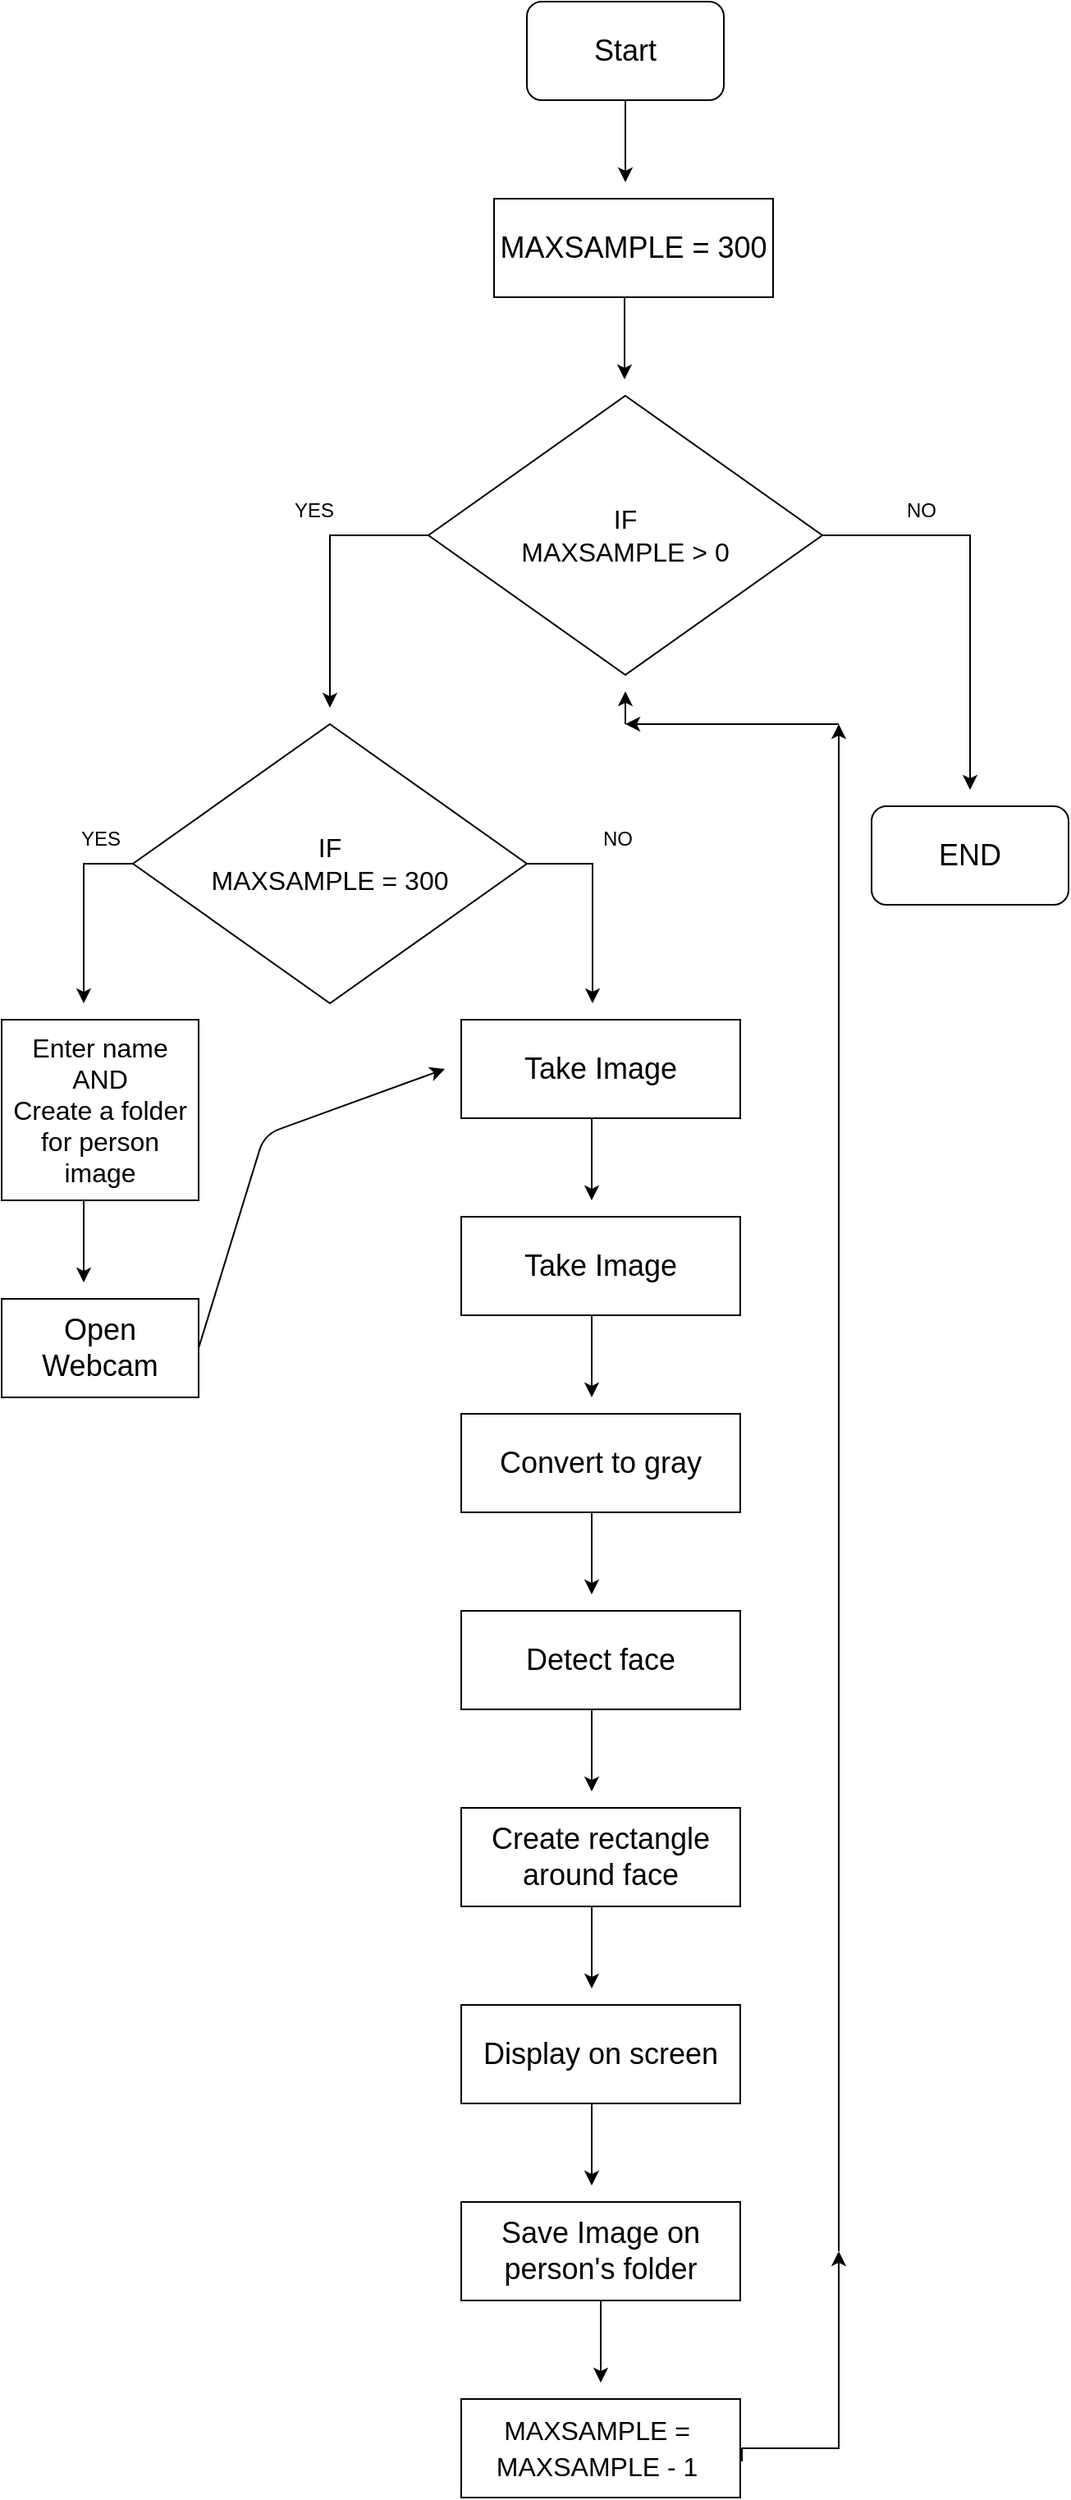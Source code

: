 <mxfile version="13.6.3" type="github">
  <diagram id="umDb_-zciCzAvkwwaGba" name="Page-1">
    <mxGraphModel dx="809" dy="508" grid="1" gridSize="10" guides="1" tooltips="1" connect="1" arrows="1" fold="1" page="1" pageScale="1" pageWidth="850" pageHeight="1100" math="0" shadow="0">
      <root>
        <mxCell id="0" />
        <mxCell id="1" parent="0" />
        <mxCell id="-TP9oQ7jm48y1_SzsRdm-7" style="edgeStyle=orthogonalEdgeStyle;rounded=0;orthogonalLoop=1;jettySize=auto;html=1;" parent="1" source="-TP9oQ7jm48y1_SzsRdm-1" edge="1">
          <mxGeometry relative="1" as="geometry">
            <mxPoint x="390" y="240" as="targetPoint" />
          </mxGeometry>
        </mxCell>
        <mxCell id="-TP9oQ7jm48y1_SzsRdm-1" value="&lt;font style=&quot;font-size: 18px&quot;&gt;Start&lt;br&gt;&lt;/font&gt;" style="rounded=1;whiteSpace=wrap;html=1;" parent="1" vertex="1">
          <mxGeometry x="330" y="130" width="120" height="60" as="geometry" />
        </mxCell>
        <mxCell id="-TP9oQ7jm48y1_SzsRdm-4" value="&lt;font style=&quot;font-size: 18px&quot;&gt;MAXSAMPLE = 300&lt;/font&gt;" style="rounded=0;whiteSpace=wrap;html=1;" parent="1" vertex="1">
          <mxGeometry x="310" y="250" width="170" height="60" as="geometry" />
        </mxCell>
        <mxCell id="-TP9oQ7jm48y1_SzsRdm-12" style="edgeStyle=orthogonalEdgeStyle;rounded=0;orthogonalLoop=1;jettySize=auto;html=1;" parent="1" edge="1">
          <mxGeometry relative="1" as="geometry">
            <mxPoint x="389.5" y="360" as="targetPoint" />
            <mxPoint x="389.5" y="310" as="sourcePoint" />
          </mxGeometry>
        </mxCell>
        <mxCell id="-TP9oQ7jm48y1_SzsRdm-15" style="edgeStyle=orthogonalEdgeStyle;rounded=0;orthogonalLoop=1;jettySize=auto;html=1;exitX=0;exitY=0.5;exitDx=0;exitDy=0;" parent="1" source="-TP9oQ7jm48y1_SzsRdm-13" edge="1">
          <mxGeometry relative="1" as="geometry">
            <mxPoint x="210" y="560" as="targetPoint" />
            <Array as="points">
              <mxPoint x="210" y="455" />
              <mxPoint x="210" y="560" />
            </Array>
          </mxGeometry>
        </mxCell>
        <mxCell id="-TP9oQ7jm48y1_SzsRdm-13" value="&lt;font size=&quot;3&quot;&gt;IF &lt;br&gt;MAXSAMPLE &amp;gt; 0&lt;/font&gt;" style="rhombus;whiteSpace=wrap;html=1;" parent="1" vertex="1">
          <mxGeometry x="270" y="370" width="240" height="170" as="geometry" />
        </mxCell>
        <mxCell id="-TP9oQ7jm48y1_SzsRdm-16" style="edgeStyle=orthogonalEdgeStyle;rounded=0;orthogonalLoop=1;jettySize=auto;html=1;" parent="1" source="-TP9oQ7jm48y1_SzsRdm-13" edge="1">
          <mxGeometry relative="1" as="geometry">
            <mxPoint x="600" y="610" as="targetPoint" />
            <mxPoint x="730" y="490" as="sourcePoint" />
            <Array as="points">
              <mxPoint x="600" y="455" />
              <mxPoint x="600" y="560" />
            </Array>
          </mxGeometry>
        </mxCell>
        <mxCell id="-TP9oQ7jm48y1_SzsRdm-17" value="YES" style="text;html=1;align=center;verticalAlign=middle;resizable=0;points=[];autosize=1;" parent="1" vertex="1">
          <mxGeometry x="180" y="430" width="40" height="20" as="geometry" />
        </mxCell>
        <mxCell id="-TP9oQ7jm48y1_SzsRdm-18" value="NO" style="text;html=1;align=center;verticalAlign=middle;resizable=0;points=[];autosize=1;" parent="1" vertex="1">
          <mxGeometry x="555" y="430" width="30" height="20" as="geometry" />
        </mxCell>
        <mxCell id="-TP9oQ7jm48y1_SzsRdm-20" style="edgeStyle=orthogonalEdgeStyle;rounded=0;orthogonalLoop=1;jettySize=auto;html=1;exitX=0;exitY=0.5;exitDx=0;exitDy=0;" parent="1" source="-TP9oQ7jm48y1_SzsRdm-23" edge="1">
          <mxGeometry relative="1" as="geometry">
            <mxPoint x="60" y="740" as="targetPoint" />
            <mxPoint x="80" y="640" as="sourcePoint" />
            <Array as="points">
              <mxPoint x="60" y="655" />
            </Array>
          </mxGeometry>
        </mxCell>
        <mxCell id="-TP9oQ7jm48y1_SzsRdm-21" style="edgeStyle=orthogonalEdgeStyle;rounded=0;orthogonalLoop=1;jettySize=auto;html=1;exitX=1;exitY=0.5;exitDx=0;exitDy=0;" parent="1" source="-TP9oQ7jm48y1_SzsRdm-23" edge="1">
          <mxGeometry relative="1" as="geometry">
            <mxPoint x="370" y="740" as="targetPoint" />
            <mxPoint x="330" y="660" as="sourcePoint" />
            <Array as="points">
              <mxPoint x="370" y="655" />
              <mxPoint x="370" y="740" />
            </Array>
          </mxGeometry>
        </mxCell>
        <mxCell id="-TP9oQ7jm48y1_SzsRdm-23" value="&lt;font size=&quot;3&quot;&gt;IF &lt;br&gt;MAXSAMPLE = 300&lt;/font&gt;" style="rhombus;whiteSpace=wrap;html=1;" parent="1" vertex="1">
          <mxGeometry x="90" y="570" width="240" height="170" as="geometry" />
        </mxCell>
        <mxCell id="-TP9oQ7jm48y1_SzsRdm-24" value="&lt;font size=&quot;3&quot;&gt;Enter name&lt;br&gt;AND&lt;br&gt;Create a folder for person image&lt;br&gt;&lt;/font&gt;" style="rounded=0;whiteSpace=wrap;html=1;" parent="1" vertex="1">
          <mxGeometry x="10" y="750" width="120" height="110" as="geometry" />
        </mxCell>
        <mxCell id="-TP9oQ7jm48y1_SzsRdm-26" value="NO" style="text;html=1;align=center;verticalAlign=middle;resizable=0;points=[];autosize=1;" parent="1" vertex="1">
          <mxGeometry x="370" y="630" width="30" height="20" as="geometry" />
        </mxCell>
        <mxCell id="-TP9oQ7jm48y1_SzsRdm-27" value="YES" style="text;html=1;align=center;verticalAlign=middle;resizable=0;points=[];autosize=1;" parent="1" vertex="1">
          <mxGeometry x="50" y="630" width="40" height="20" as="geometry" />
        </mxCell>
        <mxCell id="-TP9oQ7jm48y1_SzsRdm-32" value="&lt;span style=&quot;font-size: 18px&quot;&gt;Open Webcam&lt;/span&gt;" style="rounded=0;whiteSpace=wrap;html=1;" parent="1" vertex="1">
          <mxGeometry x="10" y="920" width="120" height="60" as="geometry" />
        </mxCell>
        <mxCell id="-TP9oQ7jm48y1_SzsRdm-33" style="edgeStyle=orthogonalEdgeStyle;rounded=0;orthogonalLoop=1;jettySize=auto;html=1;" parent="1" edge="1">
          <mxGeometry relative="1" as="geometry">
            <mxPoint x="369.5" y="860" as="targetPoint" />
            <mxPoint x="369.5" y="810" as="sourcePoint" />
          </mxGeometry>
        </mxCell>
        <mxCell id="-TP9oQ7jm48y1_SzsRdm-34" value="&lt;font style=&quot;font-size: 18px&quot;&gt;Take Image&lt;/font&gt;" style="rounded=0;whiteSpace=wrap;html=1;" parent="1" vertex="1">
          <mxGeometry x="290" y="870" width="170" height="60" as="geometry" />
        </mxCell>
        <mxCell id="-TP9oQ7jm48y1_SzsRdm-35" style="edgeStyle=orthogonalEdgeStyle;rounded=0;orthogonalLoop=1;jettySize=auto;html=1;" parent="1" edge="1">
          <mxGeometry relative="1" as="geometry">
            <mxPoint x="369.5" y="980" as="targetPoint" />
            <mxPoint x="369.5" y="930" as="sourcePoint" />
          </mxGeometry>
        </mxCell>
        <mxCell id="-TP9oQ7jm48y1_SzsRdm-36" value="&lt;span style=&quot;font-size: 18px&quot;&gt;Convert to gray&lt;/span&gt;" style="rounded=0;whiteSpace=wrap;html=1;" parent="1" vertex="1">
          <mxGeometry x="290" y="990" width="170" height="60" as="geometry" />
        </mxCell>
        <mxCell id="-TP9oQ7jm48y1_SzsRdm-37" style="edgeStyle=orthogonalEdgeStyle;rounded=0;orthogonalLoop=1;jettySize=auto;html=1;" parent="1" edge="1">
          <mxGeometry relative="1" as="geometry">
            <mxPoint x="369.5" y="1100" as="targetPoint" />
            <mxPoint x="369.5" y="1050" as="sourcePoint" />
          </mxGeometry>
        </mxCell>
        <mxCell id="-TP9oQ7jm48y1_SzsRdm-38" value="&lt;font style=&quot;font-size: 18px&quot;&gt;Detect face&lt;br&gt;&lt;/font&gt;" style="rounded=0;whiteSpace=wrap;html=1;" parent="1" vertex="1">
          <mxGeometry x="290" y="1110" width="170" height="60" as="geometry" />
        </mxCell>
        <mxCell id="-TP9oQ7jm48y1_SzsRdm-39" style="edgeStyle=orthogonalEdgeStyle;rounded=0;orthogonalLoop=1;jettySize=auto;html=1;" parent="1" edge="1">
          <mxGeometry relative="1" as="geometry">
            <mxPoint x="369.5" y="1220" as="targetPoint" />
            <mxPoint x="369.5" y="1170" as="sourcePoint" />
          </mxGeometry>
        </mxCell>
        <mxCell id="-TP9oQ7jm48y1_SzsRdm-40" value="&lt;font style=&quot;font-size: 18px&quot;&gt;Create rectangle around face&lt;br&gt;&lt;/font&gt;" style="rounded=0;whiteSpace=wrap;html=1;" parent="1" vertex="1">
          <mxGeometry x="290" y="1230" width="170" height="60" as="geometry" />
        </mxCell>
        <mxCell id="-TP9oQ7jm48y1_SzsRdm-41" style="edgeStyle=orthogonalEdgeStyle;rounded=0;orthogonalLoop=1;jettySize=auto;html=1;" parent="1" edge="1">
          <mxGeometry relative="1" as="geometry">
            <mxPoint x="369.5" y="1340" as="targetPoint" />
            <mxPoint x="369.5" y="1290" as="sourcePoint" />
          </mxGeometry>
        </mxCell>
        <mxCell id="-TP9oQ7jm48y1_SzsRdm-42" value="&lt;font style=&quot;font-size: 18px&quot;&gt;Display on screen&lt;br&gt;&lt;/font&gt;" style="rounded=0;whiteSpace=wrap;html=1;" parent="1" vertex="1">
          <mxGeometry x="290" y="1350" width="170" height="60" as="geometry" />
        </mxCell>
        <mxCell id="-TP9oQ7jm48y1_SzsRdm-43" style="edgeStyle=orthogonalEdgeStyle;rounded=0;orthogonalLoop=1;jettySize=auto;html=1;" parent="1" edge="1">
          <mxGeometry relative="1" as="geometry">
            <mxPoint x="369.5" y="1460" as="targetPoint" />
            <mxPoint x="369.5" y="1410" as="sourcePoint" />
          </mxGeometry>
        </mxCell>
        <mxCell id="-TP9oQ7jm48y1_SzsRdm-51" style="edgeStyle=orthogonalEdgeStyle;rounded=0;orthogonalLoop=1;jettySize=auto;html=1;" parent="1" edge="1">
          <mxGeometry relative="1" as="geometry">
            <mxPoint x="520" y="1500" as="targetPoint" />
            <mxPoint x="461" y="1628" as="sourcePoint" />
            <Array as="points">
              <mxPoint x="461" y="1620" />
              <mxPoint x="520" y="1620" />
            </Array>
          </mxGeometry>
        </mxCell>
        <mxCell id="-TP9oQ7jm48y1_SzsRdm-44" value="&lt;font style=&quot;font-size: 18px&quot;&gt;Save Image on person&#39;s folder&lt;br&gt;&lt;/font&gt;" style="rounded=0;whiteSpace=wrap;html=1;" parent="1" vertex="1">
          <mxGeometry x="290" y="1470" width="170" height="60" as="geometry" />
        </mxCell>
        <mxCell id="-TP9oQ7jm48y1_SzsRdm-48" value="" style="endArrow=classic;html=1;exitX=1;exitY=0.5;exitDx=0;exitDy=0;" parent="1" edge="1" source="-TP9oQ7jm48y1_SzsRdm-32">
          <mxGeometry width="50" height="50" relative="1" as="geometry">
            <mxPoint x="140" y="780" as="sourcePoint" />
            <mxPoint x="280" y="780" as="targetPoint" />
            <Array as="points">
              <mxPoint x="170" y="820" />
            </Array>
          </mxGeometry>
        </mxCell>
        <mxCell id="-TP9oQ7jm48y1_SzsRdm-49" value="" style="endArrow=classic;html=1;" parent="1" edge="1">
          <mxGeometry width="50" height="50" relative="1" as="geometry">
            <mxPoint x="520" y="1500" as="sourcePoint" />
            <mxPoint x="520" y="570" as="targetPoint" />
          </mxGeometry>
        </mxCell>
        <mxCell id="-TP9oQ7jm48y1_SzsRdm-52" value="" style="endArrow=classic;html=1;" parent="1" edge="1">
          <mxGeometry width="50" height="50" relative="1" as="geometry">
            <mxPoint x="520" y="570" as="sourcePoint" />
            <mxPoint x="390" y="570" as="targetPoint" />
          </mxGeometry>
        </mxCell>
        <mxCell id="-TP9oQ7jm48y1_SzsRdm-53" value="" style="endArrow=classic;html=1;" parent="1" edge="1">
          <mxGeometry width="50" height="50" relative="1" as="geometry">
            <mxPoint x="390" y="570" as="sourcePoint" />
            <mxPoint x="390" y="550" as="targetPoint" />
          </mxGeometry>
        </mxCell>
        <mxCell id="-TP9oQ7jm48y1_SzsRdm-54" value="&lt;font style=&quot;font-size: 18px&quot;&gt;&lt;span style=&quot;font-size: medium&quot;&gt;MAXSAMPLE =&amp;nbsp;&lt;br&gt;&lt;/span&gt;&lt;span style=&quot;font-size: medium&quot;&gt;MAXSAMPLE - 1&lt;/span&gt;&lt;span style=&quot;font-size: medium&quot;&gt;&amp;nbsp;&lt;/span&gt;&lt;br&gt;&lt;/font&gt;" style="rounded=0;whiteSpace=wrap;html=1;" parent="1" vertex="1">
          <mxGeometry x="290" y="1590" width="170" height="60" as="geometry" />
        </mxCell>
        <mxCell id="-TP9oQ7jm48y1_SzsRdm-55" style="edgeStyle=orthogonalEdgeStyle;rounded=0;orthogonalLoop=1;jettySize=auto;html=1;exitX=0.5;exitY=1;exitDx=0;exitDy=0;" parent="1" source="-TP9oQ7jm48y1_SzsRdm-44" edge="1">
          <mxGeometry relative="1" as="geometry">
            <mxPoint x="375" y="1580" as="targetPoint" />
            <mxPoint x="374.5" y="1540" as="sourcePoint" />
            <Array as="points">
              <mxPoint x="375" y="1540" />
            </Array>
          </mxGeometry>
        </mxCell>
        <mxCell id="-TP9oQ7jm48y1_SzsRdm-58" value="&lt;font style=&quot;font-size: 18px&quot;&gt;END&lt;/font&gt;" style="rounded=1;whiteSpace=wrap;html=1;" parent="1" vertex="1">
          <mxGeometry x="540" y="620" width="120" height="60" as="geometry" />
        </mxCell>
        <mxCell id="NQL3DIHMLvO8vahwlyJR-1" style="edgeStyle=orthogonalEdgeStyle;rounded=0;orthogonalLoop=1;jettySize=auto;html=1;" edge="1" parent="1">
          <mxGeometry relative="1" as="geometry">
            <mxPoint x="60" y="910" as="targetPoint" />
            <mxPoint x="60" y="860" as="sourcePoint" />
          </mxGeometry>
        </mxCell>
        <mxCell id="NQL3DIHMLvO8vahwlyJR-2" value="&lt;font style=&quot;font-size: 18px&quot;&gt;Take Image&lt;/font&gt;" style="rounded=0;whiteSpace=wrap;html=1;" vertex="1" parent="1">
          <mxGeometry x="290" y="750" width="170" height="60" as="geometry" />
        </mxCell>
      </root>
    </mxGraphModel>
  </diagram>
</mxfile>

